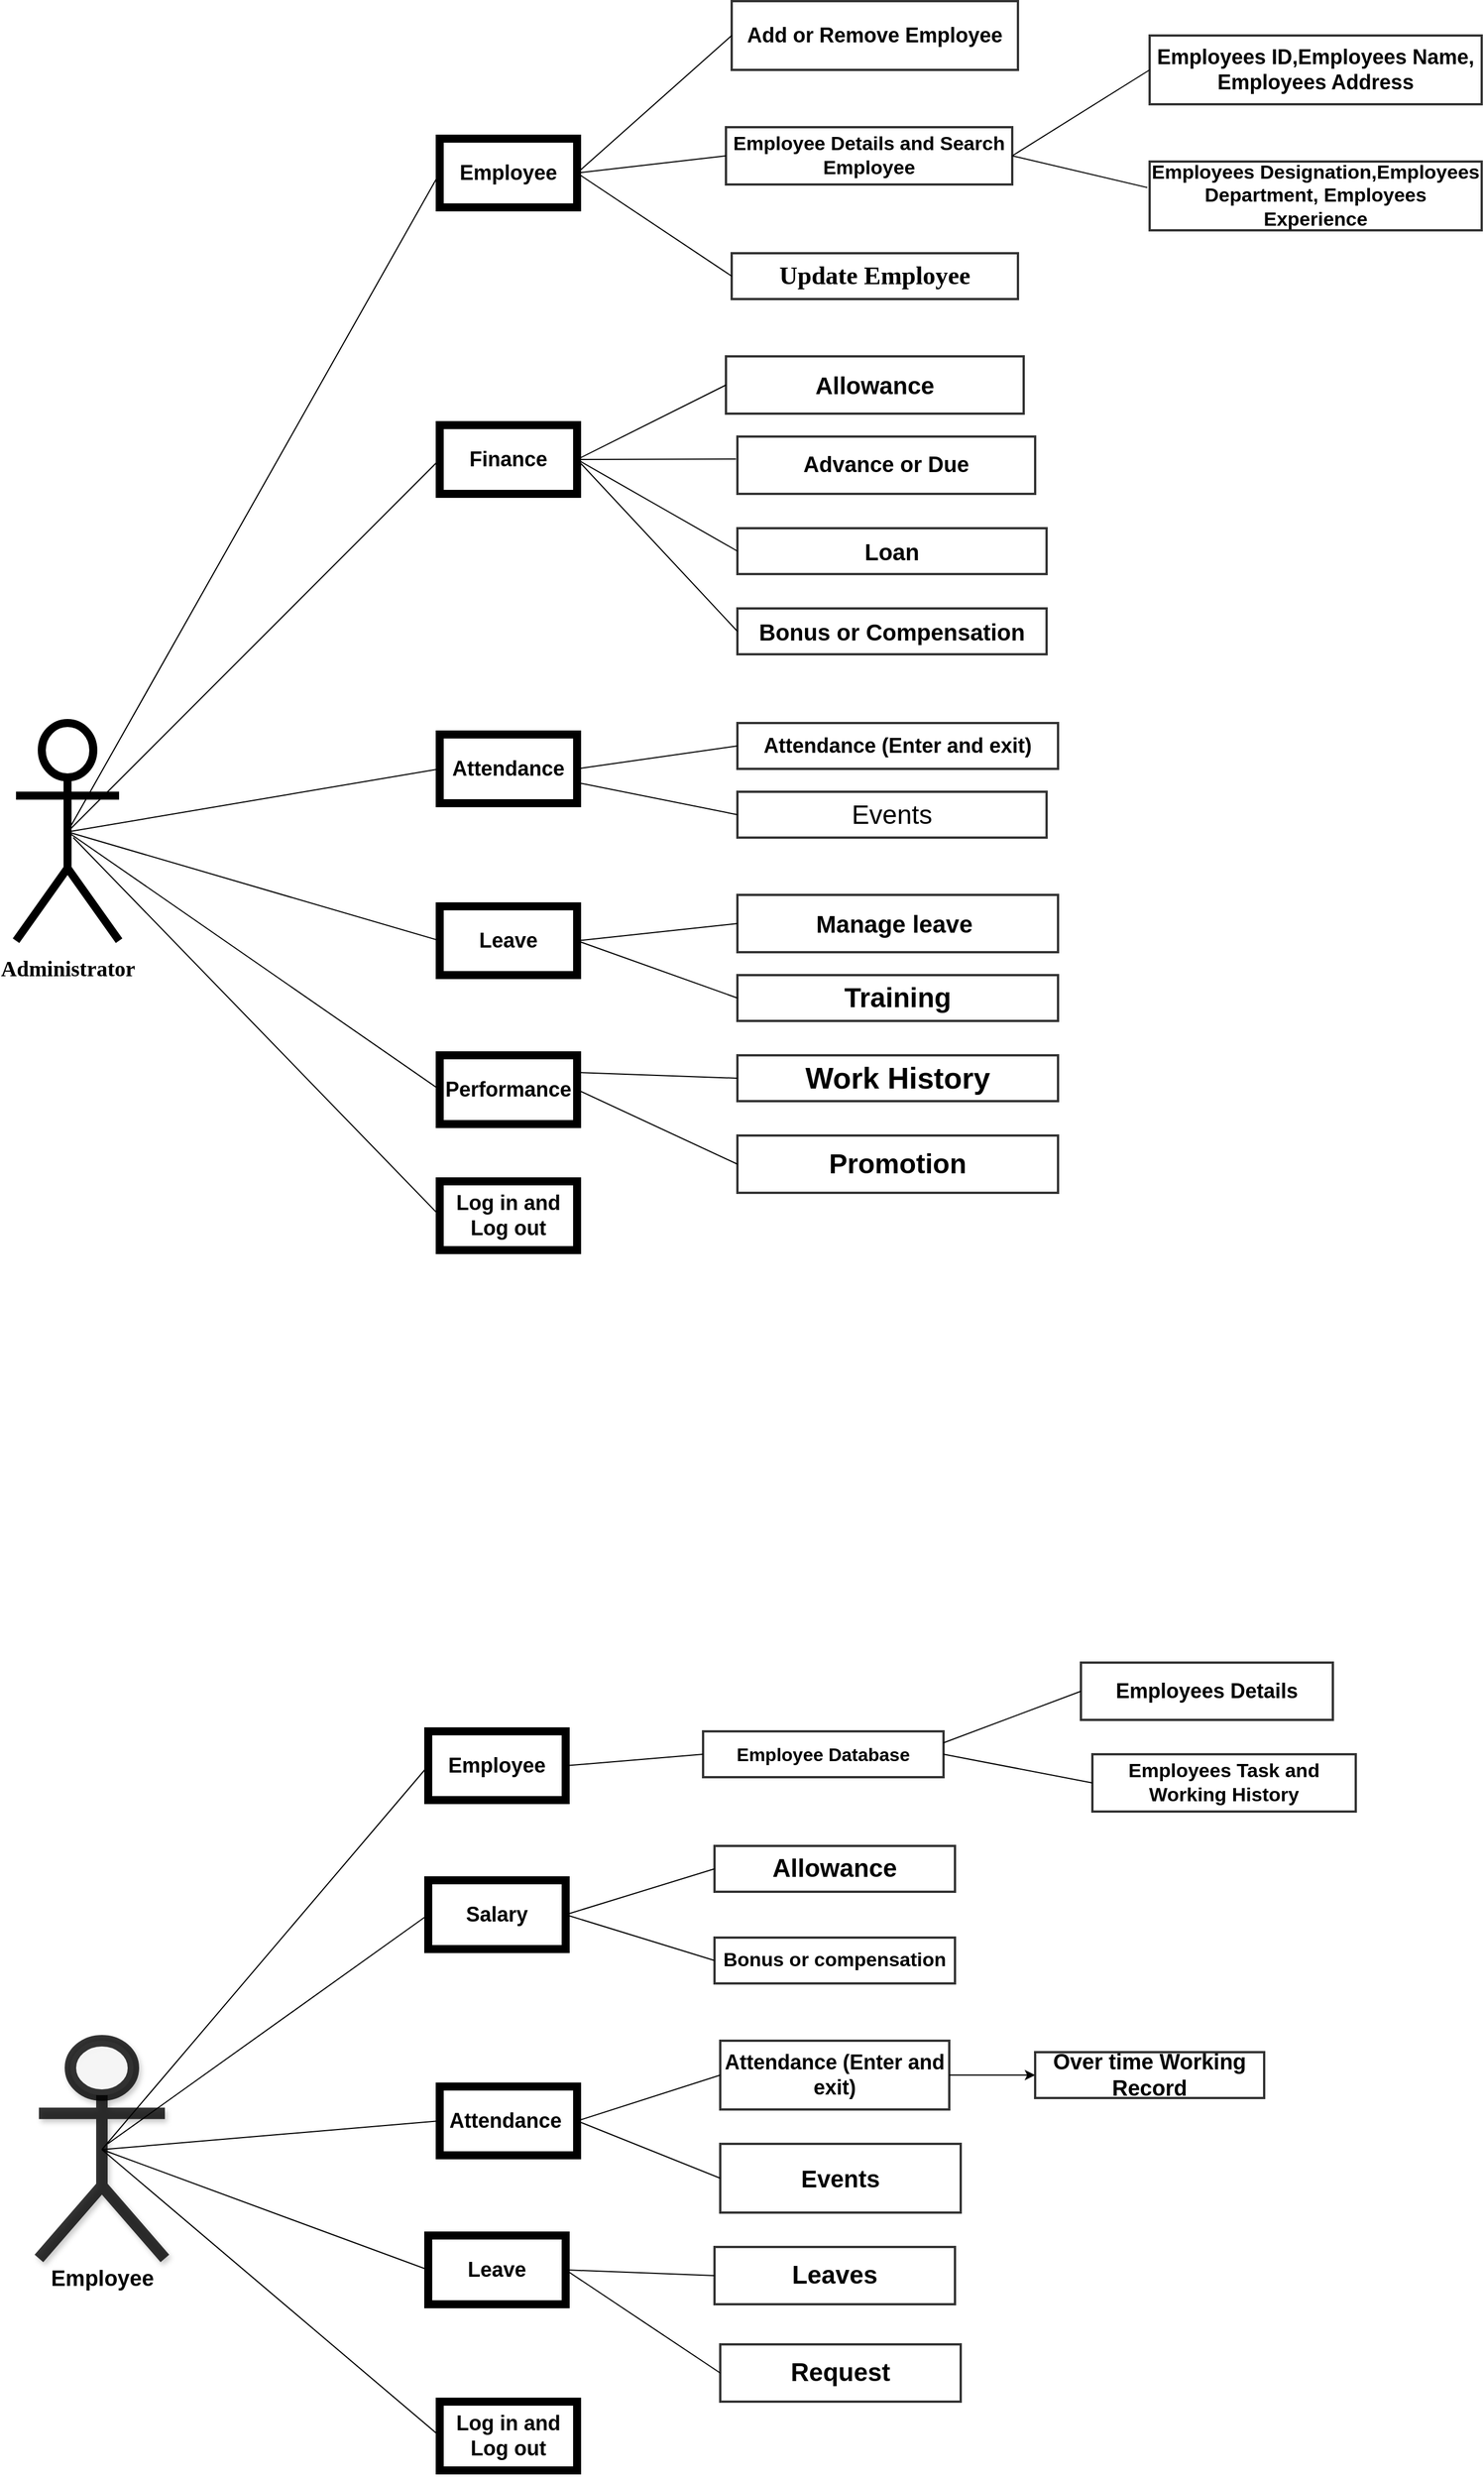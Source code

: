 <mxfile version="13.9.8" type="github">
  <diagram id="UAt6TYiZA28QQcXCpw7w" name="Page-1">
    <mxGraphModel dx="2229" dy="2023" grid="1" gridSize="10" guides="1" tooltips="1" connect="1" arrows="1" fold="1" page="1" pageScale="1" pageWidth="980" pageHeight="1390" math="0" shadow="0">
      <root>
        <mxCell id="0" />
        <mxCell id="1" parent="0" />
        <mxCell id="UGoLlDs5Vt5mTQ_6u8co-1" value="&lt;font face=&quot;Times New Roman&quot; size=&quot;1&quot;&gt;&lt;b style=&quot;line-height: 190% ; font-size: 19px&quot;&gt;Administrator&lt;/b&gt;&lt;/font&gt;" style="shape=umlActor;verticalLabelPosition=bottom;verticalAlign=top;html=1;outlineConnect=0;strokeWidth=7;" parent="1" vertex="1">
          <mxGeometry x="-950" y="-730" width="90" height="190" as="geometry" />
        </mxCell>
        <mxCell id="UGoLlDs5Vt5mTQ_6u8co-3" value="&lt;h2&gt;Employee&lt;/h2&gt;" style="rounded=0;whiteSpace=wrap;html=1;strokeWidth=7;" parent="1" vertex="1">
          <mxGeometry x="-580" y="-1240" width="120" height="60" as="geometry" />
        </mxCell>
        <mxCell id="UGoLlDs5Vt5mTQ_6u8co-4" value="&lt;h2&gt;Finance&lt;/h2&gt;" style="rounded=0;whiteSpace=wrap;html=1;strokeWidth=7;" parent="1" vertex="1">
          <mxGeometry x="-580" y="-990" width="120" height="60" as="geometry" />
        </mxCell>
        <mxCell id="UGoLlDs5Vt5mTQ_6u8co-5" value="&lt;h2&gt;Attendance&lt;/h2&gt;" style="rounded=0;whiteSpace=wrap;html=1;strokeWidth=7;" parent="1" vertex="1">
          <mxGeometry x="-580" y="-720" width="120" height="60" as="geometry" />
        </mxCell>
        <mxCell id="UGoLlDs5Vt5mTQ_6u8co-6" value="&lt;h2&gt;Leave&lt;/h2&gt;" style="rounded=0;whiteSpace=wrap;html=1;strokeWidth=7;" parent="1" vertex="1">
          <mxGeometry x="-580" y="-570" width="120" height="60" as="geometry" />
        </mxCell>
        <mxCell id="UGoLlDs5Vt5mTQ_6u8co-7" value="&lt;h2&gt;Performance&lt;/h2&gt;" style="rounded=0;whiteSpace=wrap;html=1;strokeWidth=7;" parent="1" vertex="1">
          <mxGeometry x="-580" y="-440" width="120" height="60" as="geometry" />
        </mxCell>
        <mxCell id="UGoLlDs5Vt5mTQ_6u8co-8" value="&lt;h2&gt;Log in and Log out&lt;/h2&gt;" style="rounded=0;whiteSpace=wrap;html=1;strokeWidth=7;" parent="1" vertex="1">
          <mxGeometry x="-580" y="-330" width="120" height="60" as="geometry" />
        </mxCell>
        <mxCell id="UGoLlDs5Vt5mTQ_6u8co-9" value="" style="rounded=0;whiteSpace=wrap;html=1;strokeWidth=2;opacity=0;" parent="1" vertex="1">
          <mxGeometry x="-500" y="20" width="140" height="40" as="geometry" />
        </mxCell>
        <mxCell id="UGoLlDs5Vt5mTQ_6u8co-10" value="" style="rounded=0;whiteSpace=wrap;html=1;strokeWidth=2;opacity=0;" parent="1" vertex="1">
          <mxGeometry x="-490" y="20" width="120" height="60" as="geometry" />
        </mxCell>
        <mxCell id="UGoLlDs5Vt5mTQ_6u8co-11" value="" style="rounded=0;whiteSpace=wrap;html=1;strokeWidth=2;opacity=0;" parent="1" vertex="1">
          <mxGeometry x="-500" y="10" width="120" height="60" as="geometry" />
        </mxCell>
        <mxCell id="UGoLlDs5Vt5mTQ_6u8co-12" value="" style="rounded=0;whiteSpace=wrap;html=1;strokeWidth=2;opacity=0;" parent="1" vertex="1">
          <mxGeometry x="-450" y="50" width="120" height="60" as="geometry" />
        </mxCell>
        <mxCell id="UGoLlDs5Vt5mTQ_6u8co-13" value="&lt;h4&gt;&lt;font style=&quot;font-size: 18px&quot;&gt;Add or Remove Employee&lt;/font&gt;&lt;/h4&gt;" style="rounded=0;whiteSpace=wrap;html=1;strokeWidth=2;opacity=80;fontSize=14;" parent="1" vertex="1">
          <mxGeometry x="-325" y="-1360" width="250" height="60" as="geometry" />
        </mxCell>
        <mxCell id="UGoLlDs5Vt5mTQ_6u8co-14" value="&lt;h4&gt;&lt;font style=&quot;font-size: 17px&quot;&gt;Employee Details and Search Employee&lt;/font&gt;&lt;/h4&gt;" style="rounded=0;whiteSpace=wrap;html=1;strokeWidth=2;opacity=80;fontSize=13;" parent="1" vertex="1">
          <mxGeometry x="-330" y="-1250" width="250" height="50" as="geometry" />
        </mxCell>
        <mxCell id="UGoLlDs5Vt5mTQ_6u8co-16" value="&lt;h4&gt;&lt;font face=&quot;Times New Roman&quot; style=&quot;font-size: 22px&quot;&gt;Update Employee&lt;/font&gt;&lt;/h4&gt;" style="rounded=0;whiteSpace=wrap;html=1;strokeWidth=2;opacity=80;" parent="1" vertex="1">
          <mxGeometry x="-325" y="-1140" width="250" height="40" as="geometry" />
        </mxCell>
        <mxCell id="UGoLlDs5Vt5mTQ_6u8co-18" value="&lt;h4&gt;&lt;font style=&quot;font-size: 21px&quot;&gt;Allowance&lt;/font&gt;&lt;/h4&gt;" style="rounded=0;whiteSpace=wrap;html=1;strokeWidth=2;fontSize=13;opacity=80;" parent="1" vertex="1">
          <mxGeometry x="-330" y="-1050" width="260" height="50" as="geometry" />
        </mxCell>
        <mxCell id="UGoLlDs5Vt5mTQ_6u8co-19" value="&lt;h4&gt;&lt;font style=&quot;font-size: 19px&quot;&gt;Advance or Due&lt;/font&gt;&lt;/h4&gt;" style="rounded=0;whiteSpace=wrap;html=1;strokeWidth=2;fontSize=13;opacity=80;" parent="1" vertex="1">
          <mxGeometry x="-320" y="-980" width="260" height="50" as="geometry" />
        </mxCell>
        <mxCell id="UGoLlDs5Vt5mTQ_6u8co-20" value="&lt;font style=&quot;font-size: 20px&quot;&gt;&lt;b&gt;Loan&lt;/b&gt;&lt;/font&gt;" style="rounded=0;whiteSpace=wrap;html=1;strokeWidth=2;fontSize=13;opacity=80;" parent="1" vertex="1">
          <mxGeometry x="-320" y="-900" width="270" height="40" as="geometry" />
        </mxCell>
        <mxCell id="UGoLlDs5Vt5mTQ_6u8co-21" value="&lt;font style=&quot;font-size: 20px&quot;&gt;&lt;b&gt;Bonus or Compensation&lt;/b&gt;&lt;/font&gt;" style="rounded=0;whiteSpace=wrap;html=1;strokeWidth=2;fontSize=13;opacity=80;" parent="1" vertex="1">
          <mxGeometry x="-320" y="-830" width="270" height="40" as="geometry" />
        </mxCell>
        <mxCell id="UGoLlDs5Vt5mTQ_6u8co-22" value="&lt;b&gt;&lt;font style=&quot;font-size: 18px&quot;&gt;Attendance (Enter and exit)&lt;/font&gt;&lt;/b&gt;" style="rounded=0;whiteSpace=wrap;html=1;strokeWidth=2;fontSize=13;opacity=80;" parent="1" vertex="1">
          <mxGeometry x="-320" y="-730" width="280" height="40" as="geometry" />
        </mxCell>
        <mxCell id="UGoLlDs5Vt5mTQ_6u8co-23" value="&lt;font style=&quot;font-size: 23px&quot;&gt;Events&lt;/font&gt;" style="rounded=0;whiteSpace=wrap;html=1;strokeWidth=2;fontSize=13;opacity=80;" parent="1" vertex="1">
          <mxGeometry x="-320" y="-670" width="270" height="40" as="geometry" />
        </mxCell>
        <mxCell id="UGoLlDs5Vt5mTQ_6u8co-24" value="&lt;b&gt;&lt;font style=&quot;font-size: 21px&quot;&gt;Manage leave&amp;nbsp;&lt;/font&gt;&lt;/b&gt;" style="rounded=0;whiteSpace=wrap;html=1;strokeWidth=2;fontSize=13;opacity=80;" parent="1" vertex="1">
          <mxGeometry x="-320" y="-580" width="280" height="50" as="geometry" />
        </mxCell>
        <mxCell id="UGoLlDs5Vt5mTQ_6u8co-25" value="&lt;font style=&quot;font-size: 24px&quot;&gt;&lt;b&gt;Training&lt;/b&gt;&lt;/font&gt;" style="rounded=0;whiteSpace=wrap;html=1;strokeWidth=2;fontSize=13;opacity=80;" parent="1" vertex="1">
          <mxGeometry x="-320" y="-510" width="280" height="40" as="geometry" />
        </mxCell>
        <mxCell id="UGoLlDs5Vt5mTQ_6u8co-26" value="&lt;b&gt;&lt;font style=&quot;font-size: 26px&quot;&gt;Work History&lt;/font&gt;&lt;/b&gt;" style="rounded=0;whiteSpace=wrap;html=1;strokeWidth=2;fontSize=13;opacity=80;" parent="1" vertex="1">
          <mxGeometry x="-320" y="-440" width="280" height="40" as="geometry" />
        </mxCell>
        <mxCell id="UGoLlDs5Vt5mTQ_6u8co-27" value="&lt;font style=&quot;font-size: 24px&quot;&gt;&lt;b&gt;Promotion&lt;/b&gt;&lt;/font&gt;" style="rounded=0;whiteSpace=wrap;html=1;strokeWidth=2;fontSize=13;opacity=80;" parent="1" vertex="1">
          <mxGeometry x="-320" y="-370" width="280" height="50" as="geometry" />
        </mxCell>
        <mxCell id="UGoLlDs5Vt5mTQ_6u8co-28" value="&lt;font size=&quot;1&quot;&gt;&lt;b style=&quot;font-size: 19px&quot;&gt;Employee&lt;/b&gt;&lt;/font&gt;" style="shape=umlActor;verticalLabelPosition=bottom;verticalAlign=top;html=1;outlineConnect=0;strokeWidth=10;fontSize=13;opacity=80;shadow=1;" parent="1" vertex="1">
          <mxGeometry x="-930" y="420" width="110" height="190" as="geometry" />
        </mxCell>
        <mxCell id="UGoLlDs5Vt5mTQ_6u8co-32" value="&lt;h2&gt;Employee&lt;/h2&gt;" style="rounded=0;whiteSpace=wrap;html=1;strokeWidth=7;" parent="1" vertex="1">
          <mxGeometry x="-590" y="150" width="120" height="60" as="geometry" />
        </mxCell>
        <mxCell id="UGoLlDs5Vt5mTQ_6u8co-34" value="&lt;h2&gt;Salary&lt;/h2&gt;" style="rounded=0;whiteSpace=wrap;html=1;strokeWidth=7;" parent="1" vertex="1">
          <mxGeometry x="-590" y="280" width="120" height="60" as="geometry" />
        </mxCell>
        <mxCell id="UGoLlDs5Vt5mTQ_6u8co-36" value="&lt;h2&gt;Attendance&amp;nbsp;&lt;/h2&gt;" style="rounded=0;whiteSpace=wrap;html=1;strokeWidth=7;" parent="1" vertex="1">
          <mxGeometry x="-580" y="460" width="120" height="60" as="geometry" />
        </mxCell>
        <mxCell id="UGoLlDs5Vt5mTQ_6u8co-38" value="&lt;h2&gt;Leave&lt;/h2&gt;" style="rounded=0;whiteSpace=wrap;html=1;strokeWidth=7;" parent="1" vertex="1">
          <mxGeometry x="-590" y="590" width="120" height="60" as="geometry" />
        </mxCell>
        <mxCell id="UGoLlDs5Vt5mTQ_6u8co-41" value="&lt;b&gt;&lt;font style=&quot;font-size: 16px&quot;&gt;Employee Database&lt;/font&gt;&lt;/b&gt;" style="rounded=0;whiteSpace=wrap;html=1;strokeWidth=2;fontSize=13;opacity=80;" parent="1" vertex="1">
          <mxGeometry x="-350" y="150" width="210" height="40" as="geometry" />
        </mxCell>
        <mxCell id="UGoLlDs5Vt5mTQ_6u8co-42" value="&lt;font style=&quot;font-size: 22px&quot;&gt;&lt;b&gt;Allowance&lt;/b&gt;&lt;/font&gt;" style="rounded=0;whiteSpace=wrap;html=1;strokeWidth=2;fontSize=13;opacity=80;" parent="1" vertex="1">
          <mxGeometry x="-340" y="250" width="210" height="40" as="geometry" />
        </mxCell>
        <mxCell id="5vnByRAzVv9kQIRfXUGZ-15" value="" style="edgeStyle=orthogonalEdgeStyle;rounded=0;orthogonalLoop=1;jettySize=auto;html=1;" parent="1" source="UGoLlDs5Vt5mTQ_6u8co-44" target="5vnByRAzVv9kQIRfXUGZ-14" edge="1">
          <mxGeometry relative="1" as="geometry" />
        </mxCell>
        <mxCell id="UGoLlDs5Vt5mTQ_6u8co-44" value="&lt;b&gt;&lt;font style=&quot;font-size: 18px&quot;&gt;Attendance (Enter and exit)&lt;/font&gt;&lt;/b&gt;" style="rounded=0;whiteSpace=wrap;html=1;strokeWidth=2;fontSize=13;opacity=80;" parent="1" vertex="1">
          <mxGeometry x="-335" y="420" width="200" height="60" as="geometry" />
        </mxCell>
        <mxCell id="UGoLlDs5Vt5mTQ_6u8co-46" value="&lt;b&gt;&lt;font style=&quot;font-size: 21px&quot;&gt;Events&lt;/font&gt;&lt;/b&gt;" style="rounded=0;whiteSpace=wrap;html=1;strokeWidth=2;fontSize=13;opacity=80;" parent="1" vertex="1">
          <mxGeometry x="-335" y="510" width="210" height="60" as="geometry" />
        </mxCell>
        <mxCell id="UGoLlDs5Vt5mTQ_6u8co-48" value="&lt;b&gt;&lt;font style=&quot;font-size: 22px&quot;&gt;Leaves&lt;/font&gt;&lt;/b&gt;" style="rounded=0;whiteSpace=wrap;html=1;strokeWidth=2;fontSize=13;opacity=80;" parent="1" vertex="1">
          <mxGeometry x="-340" y="600" width="210" height="50" as="geometry" />
        </mxCell>
        <mxCell id="UGoLlDs5Vt5mTQ_6u8co-50" value="&lt;b&gt;&lt;font style=&quot;font-size: 22px&quot;&gt;Request&lt;/font&gt;&lt;/b&gt;" style="rounded=0;whiteSpace=wrap;html=1;strokeWidth=2;fontSize=13;opacity=80;" parent="1" vertex="1">
          <mxGeometry x="-335" y="685" width="210" height="50" as="geometry" />
        </mxCell>
        <mxCell id="UGoLlDs5Vt5mTQ_6u8co-54" value="" style="endArrow=none;html=1;fontSize=13;exitX=1;exitY=0.5;exitDx=0;exitDy=0;entryX=0;entryY=0.5;entryDx=0;entryDy=0;" parent="1" source="UGoLlDs5Vt5mTQ_6u8co-3" target="UGoLlDs5Vt5mTQ_6u8co-14" edge="1">
          <mxGeometry width="50" height="50" relative="1" as="geometry">
            <mxPoint x="-400" y="-1180" as="sourcePoint" />
            <mxPoint x="-350" y="-1230" as="targetPoint" />
          </mxGeometry>
        </mxCell>
        <mxCell id="UGoLlDs5Vt5mTQ_6u8co-56" value="" style="endArrow=none;html=1;fontSize=13;entryX=0;entryY=0.5;entryDx=0;entryDy=0;" parent="1" target="UGoLlDs5Vt5mTQ_6u8co-13" edge="1">
          <mxGeometry width="50" height="50" relative="1" as="geometry">
            <mxPoint x="-460" y="-1210" as="sourcePoint" />
            <mxPoint x="-370" y="-1290" as="targetPoint" />
          </mxGeometry>
        </mxCell>
        <mxCell id="UGoLlDs5Vt5mTQ_6u8co-57" value="" style="endArrow=none;html=1;fontSize=13;entryX=0;entryY=0.5;entryDx=0;entryDy=0;" parent="1" target="UGoLlDs5Vt5mTQ_6u8co-16" edge="1">
          <mxGeometry width="50" height="50" relative="1" as="geometry">
            <mxPoint x="-460" y="-1210" as="sourcePoint" />
            <mxPoint x="-360" y="-1190" as="targetPoint" />
          </mxGeometry>
        </mxCell>
        <mxCell id="UGoLlDs5Vt5mTQ_6u8co-58" value="" style="endArrow=none;html=1;fontSize=13;entryX=0;entryY=0.5;entryDx=0;entryDy=0;exitX=1;exitY=0.5;exitDx=0;exitDy=0;" parent="1" source="UGoLlDs5Vt5mTQ_6u8co-4" target="UGoLlDs5Vt5mTQ_6u8co-18" edge="1">
          <mxGeometry width="50" height="50" relative="1" as="geometry">
            <mxPoint x="-450" y="-970" as="sourcePoint" />
            <mxPoint x="-380" y="-1050" as="targetPoint" />
          </mxGeometry>
        </mxCell>
        <mxCell id="UGoLlDs5Vt5mTQ_6u8co-60" value="" style="endArrow=none;html=1;fontSize=13;exitX=1;exitY=0.5;exitDx=0;exitDy=0;entryX=-0.005;entryY=0.393;entryDx=0;entryDy=0;entryPerimeter=0;" parent="1" source="UGoLlDs5Vt5mTQ_6u8co-4" target="UGoLlDs5Vt5mTQ_6u8co-19" edge="1">
          <mxGeometry width="50" height="50" relative="1" as="geometry">
            <mxPoint x="-400" y="-920" as="sourcePoint" />
            <mxPoint x="-350" y="-970" as="targetPoint" />
          </mxGeometry>
        </mxCell>
        <mxCell id="UGoLlDs5Vt5mTQ_6u8co-61" value="" style="endArrow=none;html=1;fontSize=13;exitX=1;exitY=0.5;exitDx=0;exitDy=0;entryX=0;entryY=0.5;entryDx=0;entryDy=0;" parent="1" source="UGoLlDs5Vt5mTQ_6u8co-4" target="UGoLlDs5Vt5mTQ_6u8co-20" edge="1">
          <mxGeometry width="50" height="50" relative="1" as="geometry">
            <mxPoint x="-420" y="-850" as="sourcePoint" />
            <mxPoint x="-330" y="-880" as="targetPoint" />
          </mxGeometry>
        </mxCell>
        <mxCell id="UGoLlDs5Vt5mTQ_6u8co-62" value="" style="endArrow=none;html=1;fontSize=13;exitX=1;exitY=0.5;exitDx=0;exitDy=0;entryX=0;entryY=0.5;entryDx=0;entryDy=0;" parent="1" source="UGoLlDs5Vt5mTQ_6u8co-4" target="UGoLlDs5Vt5mTQ_6u8co-21" edge="1">
          <mxGeometry width="50" height="50" relative="1" as="geometry">
            <mxPoint x="-420" y="-820" as="sourcePoint" />
            <mxPoint x="-330" y="-800" as="targetPoint" />
          </mxGeometry>
        </mxCell>
        <mxCell id="UGoLlDs5Vt5mTQ_6u8co-63" value="" style="endArrow=none;html=1;fontSize=13;exitX=1;exitY=0.5;exitDx=0;exitDy=0;entryX=0;entryY=0.5;entryDx=0;entryDy=0;" parent="1" source="UGoLlDs5Vt5mTQ_6u8co-5" target="UGoLlDs5Vt5mTQ_6u8co-22" edge="1">
          <mxGeometry width="50" height="50" relative="1" as="geometry">
            <mxPoint x="-370" y="-600" as="sourcePoint" />
            <mxPoint x="-320" y="-650" as="targetPoint" />
          </mxGeometry>
        </mxCell>
        <mxCell id="UGoLlDs5Vt5mTQ_6u8co-64" value="" style="endArrow=none;html=1;fontSize=13;entryX=0;entryY=0.5;entryDx=0;entryDy=0;" parent="1" source="UGoLlDs5Vt5mTQ_6u8co-5" target="UGoLlDs5Vt5mTQ_6u8co-23" edge="1">
          <mxGeometry width="50" height="50" relative="1" as="geometry">
            <mxPoint x="-340" y="-580" as="sourcePoint" />
            <mxPoint x="-290" y="-630" as="targetPoint" />
          </mxGeometry>
        </mxCell>
        <mxCell id="UGoLlDs5Vt5mTQ_6u8co-65" value="" style="endArrow=none;html=1;fontSize=13;entryX=0;entryY=0.5;entryDx=0;entryDy=0;exitX=1;exitY=0.25;exitDx=0;exitDy=0;" parent="1" source="UGoLlDs5Vt5mTQ_6u8co-7" target="UGoLlDs5Vt5mTQ_6u8co-26" edge="1">
          <mxGeometry width="50" height="50" relative="1" as="geometry">
            <mxPoint x="-480" y="-240" as="sourcePoint" />
            <mxPoint x="-360" y="-250" as="targetPoint" />
          </mxGeometry>
        </mxCell>
        <mxCell id="UGoLlDs5Vt5mTQ_6u8co-67" value="" style="endArrow=none;html=1;fontSize=13;exitX=1;exitY=0.5;exitDx=0;exitDy=0;entryX=0;entryY=0.5;entryDx=0;entryDy=0;" parent="1" source="UGoLlDs5Vt5mTQ_6u8co-7" target="UGoLlDs5Vt5mTQ_6u8co-27" edge="1">
          <mxGeometry width="50" height="50" relative="1" as="geometry">
            <mxPoint x="-390" y="-150" as="sourcePoint" />
            <mxPoint x="-340" y="-200" as="targetPoint" />
          </mxGeometry>
        </mxCell>
        <mxCell id="UGoLlDs5Vt5mTQ_6u8co-68" value="" style="endArrow=none;html=1;fontSize=13;exitX=1;exitY=0.5;exitDx=0;exitDy=0;entryX=0;entryY=0.5;entryDx=0;entryDy=0;" parent="1" source="UGoLlDs5Vt5mTQ_6u8co-6" target="UGoLlDs5Vt5mTQ_6u8co-24" edge="1">
          <mxGeometry width="50" height="50" relative="1" as="geometry">
            <mxPoint x="-360" y="-440" as="sourcePoint" />
            <mxPoint x="-310" y="-490" as="targetPoint" />
          </mxGeometry>
        </mxCell>
        <mxCell id="UGoLlDs5Vt5mTQ_6u8co-69" value="" style="endArrow=none;html=1;fontSize=13;entryX=0;entryY=0.5;entryDx=0;entryDy=0;exitX=1;exitY=0.5;exitDx=0;exitDy=0;" parent="1" source="UGoLlDs5Vt5mTQ_6u8co-6" target="UGoLlDs5Vt5mTQ_6u8co-25" edge="1">
          <mxGeometry width="50" height="50" relative="1" as="geometry">
            <mxPoint x="-480" y="-430" as="sourcePoint" />
            <mxPoint x="-330" y="-410" as="targetPoint" />
          </mxGeometry>
        </mxCell>
        <mxCell id="UGoLlDs5Vt5mTQ_6u8co-70" value="" style="endArrow=none;html=1;fontSize=13;exitX=1;exitY=0.5;exitDx=0;exitDy=0;entryX=0;entryY=0.5;entryDx=0;entryDy=0;" parent="1" source="UGoLlDs5Vt5mTQ_6u8co-32" target="UGoLlDs5Vt5mTQ_6u8co-41" edge="1">
          <mxGeometry width="50" height="50" relative="1" as="geometry">
            <mxPoint x="-510" y="330" as="sourcePoint" />
            <mxPoint x="-460" y="280" as="targetPoint" />
          </mxGeometry>
        </mxCell>
        <mxCell id="UGoLlDs5Vt5mTQ_6u8co-71" value="" style="endArrow=none;html=1;fontSize=13;exitX=1;exitY=0.5;exitDx=0;exitDy=0;entryX=0;entryY=0.5;entryDx=0;entryDy=0;" parent="1" source="UGoLlDs5Vt5mTQ_6u8co-34" target="UGoLlDs5Vt5mTQ_6u8co-42" edge="1">
          <mxGeometry width="50" height="50" relative="1" as="geometry">
            <mxPoint x="-520" y="450" as="sourcePoint" />
            <mxPoint x="-470" y="400" as="targetPoint" />
          </mxGeometry>
        </mxCell>
        <mxCell id="UGoLlDs5Vt5mTQ_6u8co-72" value="" style="endArrow=none;html=1;fontSize=13;exitX=1;exitY=0.5;exitDx=0;exitDy=0;entryX=0;entryY=0.5;entryDx=0;entryDy=0;" parent="1" source="UGoLlDs5Vt5mTQ_6u8co-36" target="UGoLlDs5Vt5mTQ_6u8co-44" edge="1">
          <mxGeometry width="50" height="50" relative="1" as="geometry">
            <mxPoint x="-510" y="570" as="sourcePoint" />
            <mxPoint x="-460" y="520" as="targetPoint" />
          </mxGeometry>
        </mxCell>
        <mxCell id="UGoLlDs5Vt5mTQ_6u8co-73" value="" style="endArrow=none;html=1;fontSize=13;exitX=1;exitY=0.5;exitDx=0;exitDy=0;entryX=0;entryY=0.5;entryDx=0;entryDy=0;" parent="1" source="UGoLlDs5Vt5mTQ_6u8co-36" target="UGoLlDs5Vt5mTQ_6u8co-46" edge="1">
          <mxGeometry width="50" height="50" relative="1" as="geometry">
            <mxPoint x="-510" y="630" as="sourcePoint" />
            <mxPoint x="-460" y="580" as="targetPoint" />
          </mxGeometry>
        </mxCell>
        <mxCell id="UGoLlDs5Vt5mTQ_6u8co-74" value="" style="endArrow=none;html=1;fontSize=13;exitX=1;exitY=0.5;exitDx=0;exitDy=0;entryX=0;entryY=0.5;entryDx=0;entryDy=0;" parent="1" source="UGoLlDs5Vt5mTQ_6u8co-38" target="UGoLlDs5Vt5mTQ_6u8co-48" edge="1">
          <mxGeometry width="50" height="50" relative="1" as="geometry">
            <mxPoint x="-540" y="880" as="sourcePoint" />
            <mxPoint x="-490" y="830" as="targetPoint" />
          </mxGeometry>
        </mxCell>
        <mxCell id="UGoLlDs5Vt5mTQ_6u8co-75" value="" style="endArrow=none;html=1;fontSize=13;exitX=1;exitY=0.5;exitDx=0;exitDy=0;entryX=0;entryY=0.5;entryDx=0;entryDy=0;" parent="1" source="UGoLlDs5Vt5mTQ_6u8co-38" target="UGoLlDs5Vt5mTQ_6u8co-50" edge="1">
          <mxGeometry width="50" height="50" relative="1" as="geometry">
            <mxPoint x="-520" y="910" as="sourcePoint" />
            <mxPoint x="-470" y="860" as="targetPoint" />
          </mxGeometry>
        </mxCell>
        <mxCell id="5vnByRAzVv9kQIRfXUGZ-1" value="&lt;h2&gt;Log in and Log out&lt;/h2&gt;" style="rounded=0;whiteSpace=wrap;html=1;strokeWidth=7;" parent="1" vertex="1">
          <mxGeometry x="-580" y="735" width="120" height="60" as="geometry" />
        </mxCell>
        <mxCell id="5vnByRAzVv9kQIRfXUGZ-8" value="&lt;b&gt;&lt;font style=&quot;font-size: 18px&quot;&gt;Employees Details&lt;/font&gt;&lt;/b&gt;" style="rounded=0;whiteSpace=wrap;html=1;strokeWidth=2;fontSize=13;opacity=80;" parent="1" vertex="1">
          <mxGeometry x="-20" y="90" width="220" height="50" as="geometry" />
        </mxCell>
        <mxCell id="5vnByRAzVv9kQIRfXUGZ-10" value="&lt;b&gt;&lt;font style=&quot;font-size: 17px&quot;&gt;Employees Task and Working History&lt;/font&gt;&lt;/b&gt;" style="rounded=0;whiteSpace=wrap;html=1;strokeWidth=2;fontSize=13;opacity=80;" parent="1" vertex="1">
          <mxGeometry x="-10" y="170" width="230" height="50" as="geometry" />
        </mxCell>
        <mxCell id="5vnByRAzVv9kQIRfXUGZ-12" value="&lt;font style=&quot;font-size: 17px&quot;&gt;&lt;b&gt;Bonus or compensation&lt;/b&gt;&lt;/font&gt;" style="rounded=0;whiteSpace=wrap;html=1;strokeWidth=2;fontSize=13;opacity=80;" parent="1" vertex="1">
          <mxGeometry x="-340" y="330" width="210" height="40" as="geometry" />
        </mxCell>
        <mxCell id="5vnByRAzVv9kQIRfXUGZ-14" value="&lt;b&gt;&lt;font style=&quot;font-size: 19px&quot;&gt;Over time Working Record&lt;/font&gt;&lt;/b&gt;" style="rounded=0;whiteSpace=wrap;html=1;strokeWidth=2;fontSize=13;opacity=80;" parent="1" vertex="1">
          <mxGeometry x="-60" y="430" width="200" height="40" as="geometry" />
        </mxCell>
        <mxCell id="5vnByRAzVv9kQIRfXUGZ-16" value="" style="endArrow=none;html=1;exitX=1;exitY=0.25;exitDx=0;exitDy=0;entryX=0;entryY=0.5;entryDx=0;entryDy=0;" parent="1" source="UGoLlDs5Vt5mTQ_6u8co-41" target="5vnByRAzVv9kQIRfXUGZ-8" edge="1">
          <mxGeometry width="50" height="50" relative="1" as="geometry">
            <mxPoint x="-110" y="80" as="sourcePoint" />
            <mxPoint x="-60" y="30" as="targetPoint" />
          </mxGeometry>
        </mxCell>
        <mxCell id="5vnByRAzVv9kQIRfXUGZ-17" value="" style="endArrow=none;html=1;exitX=1;exitY=0.5;exitDx=0;exitDy=0;entryX=0;entryY=0.5;entryDx=0;entryDy=0;" parent="1" source="UGoLlDs5Vt5mTQ_6u8co-41" target="5vnByRAzVv9kQIRfXUGZ-10" edge="1">
          <mxGeometry width="50" height="50" relative="1" as="geometry">
            <mxPoint x="-90" y="150" as="sourcePoint" />
            <mxPoint x="-40" y="100" as="targetPoint" />
          </mxGeometry>
        </mxCell>
        <mxCell id="5vnByRAzVv9kQIRfXUGZ-18" value="" style="endArrow=none;html=1;exitX=1;exitY=0.5;exitDx=0;exitDy=0;entryX=0;entryY=0.5;entryDx=0;entryDy=0;" parent="1" source="UGoLlDs5Vt5mTQ_6u8co-34" target="5vnByRAzVv9kQIRfXUGZ-12" edge="1">
          <mxGeometry width="50" height="50" relative="1" as="geometry">
            <mxPoint x="-420" y="380" as="sourcePoint" />
            <mxPoint x="-370" y="330" as="targetPoint" />
          </mxGeometry>
        </mxCell>
        <mxCell id="5vnByRAzVv9kQIRfXUGZ-20" value="&lt;h4&gt;&lt;font style=&quot;font-size: 18px&quot;&gt;Employees ID,Employees Name, Employees Address&lt;/font&gt;&lt;/h4&gt;" style="rounded=0;whiteSpace=wrap;html=1;strokeWidth=2;opacity=80;fontSize=14;" parent="1" vertex="1">
          <mxGeometry x="40" y="-1330" width="290" height="60" as="geometry" />
        </mxCell>
        <mxCell id="5vnByRAzVv9kQIRfXUGZ-22" value="&lt;h4&gt;&lt;font style=&quot;font-size: 17px&quot;&gt;Employees Designation,Employees Department, Employees Experience&lt;/font&gt;&lt;/h4&gt;" style="rounded=0;whiteSpace=wrap;html=1;strokeWidth=2;opacity=80;fontSize=14;" parent="1" vertex="1">
          <mxGeometry x="40" y="-1220" width="290" height="60" as="geometry" />
        </mxCell>
        <mxCell id="5vnByRAzVv9kQIRfXUGZ-24" value="" style="endArrow=none;html=1;entryX=0;entryY=0.5;entryDx=0;entryDy=0;exitX=1;exitY=0.5;exitDx=0;exitDy=0;" parent="1" source="UGoLlDs5Vt5mTQ_6u8co-14" target="5vnByRAzVv9kQIRfXUGZ-20" edge="1">
          <mxGeometry width="50" height="50" relative="1" as="geometry">
            <mxPoint x="-80" y="-1220" as="sourcePoint" />
            <mxPoint x="-30" y="-1270" as="targetPoint" />
          </mxGeometry>
        </mxCell>
        <mxCell id="5vnByRAzVv9kQIRfXUGZ-25" value="" style="endArrow=none;html=1;entryX=-0.007;entryY=0.378;entryDx=0;entryDy=0;entryPerimeter=0;exitX=1;exitY=0.5;exitDx=0;exitDy=0;" parent="1" source="UGoLlDs5Vt5mTQ_6u8co-14" target="5vnByRAzVv9kQIRfXUGZ-22" edge="1">
          <mxGeometry width="50" height="50" relative="1" as="geometry">
            <mxPoint x="-70" y="-1210" as="sourcePoint" />
            <mxPoint x="20" y="-1210" as="targetPoint" />
          </mxGeometry>
        </mxCell>
        <mxCell id="KlmHt63EVFg1uRdAoXcU-1" value="" style="endArrow=none;html=1;entryX=0;entryY=0.5;entryDx=0;entryDy=0;exitX=0.5;exitY=0.5;exitDx=0;exitDy=0;exitPerimeter=0;" edge="1" parent="1" source="UGoLlDs5Vt5mTQ_6u8co-1" target="UGoLlDs5Vt5mTQ_6u8co-3">
          <mxGeometry width="50" height="50" relative="1" as="geometry">
            <mxPoint x="-760" y="-980" as="sourcePoint" />
            <mxPoint x="-710" y="-1030" as="targetPoint" />
          </mxGeometry>
        </mxCell>
        <mxCell id="KlmHt63EVFg1uRdAoXcU-2" value="" style="endArrow=none;html=1;exitX=0.5;exitY=0.5;exitDx=0;exitDy=0;exitPerimeter=0;entryX=0;entryY=0.5;entryDx=0;entryDy=0;" edge="1" parent="1" source="UGoLlDs5Vt5mTQ_6u8co-1" target="UGoLlDs5Vt5mTQ_6u8co-4">
          <mxGeometry width="50" height="50" relative="1" as="geometry">
            <mxPoint x="-540" y="-800" as="sourcePoint" />
            <mxPoint x="-490" y="-850" as="targetPoint" />
          </mxGeometry>
        </mxCell>
        <mxCell id="KlmHt63EVFg1uRdAoXcU-3" value="" style="endArrow=none;html=1;exitX=0.5;exitY=0.5;exitDx=0;exitDy=0;exitPerimeter=0;entryX=0;entryY=0.5;entryDx=0;entryDy=0;" edge="1" parent="1" source="UGoLlDs5Vt5mTQ_6u8co-1" target="UGoLlDs5Vt5mTQ_6u8co-5">
          <mxGeometry width="50" height="50" relative="1" as="geometry">
            <mxPoint x="-740" y="-620" as="sourcePoint" />
            <mxPoint x="-690" y="-670" as="targetPoint" />
          </mxGeometry>
        </mxCell>
        <mxCell id="KlmHt63EVFg1uRdAoXcU-4" value="" style="endArrow=none;html=1;exitX=0.5;exitY=0.5;exitDx=0;exitDy=0;exitPerimeter=0;entryX=0;entryY=0.5;entryDx=0;entryDy=0;" edge="1" parent="1" source="UGoLlDs5Vt5mTQ_6u8co-1" target="UGoLlDs5Vt5mTQ_6u8co-6">
          <mxGeometry width="50" height="50" relative="1" as="geometry">
            <mxPoint x="-740" y="-550" as="sourcePoint" />
            <mxPoint x="-690" y="-600" as="targetPoint" />
          </mxGeometry>
        </mxCell>
        <mxCell id="KlmHt63EVFg1uRdAoXcU-5" value="" style="endArrow=none;html=1;exitX=0.5;exitY=0.5;exitDx=0;exitDy=0;exitPerimeter=0;entryX=0;entryY=0.5;entryDx=0;entryDy=0;" edge="1" parent="1" source="UGoLlDs5Vt5mTQ_6u8co-1" target="UGoLlDs5Vt5mTQ_6u8co-7">
          <mxGeometry width="50" height="50" relative="1" as="geometry">
            <mxPoint x="-700" y="-430" as="sourcePoint" />
            <mxPoint x="-590" y="-360" as="targetPoint" />
          </mxGeometry>
        </mxCell>
        <mxCell id="KlmHt63EVFg1uRdAoXcU-6" value="" style="endArrow=none;html=1;entryX=0;entryY=0.5;entryDx=0;entryDy=0;" edge="1" parent="1" target="UGoLlDs5Vt5mTQ_6u8co-8">
          <mxGeometry width="50" height="50" relative="1" as="geometry">
            <mxPoint x="-900" y="-630" as="sourcePoint" />
            <mxPoint x="-710" y="-460" as="targetPoint" />
          </mxGeometry>
        </mxCell>
        <mxCell id="KlmHt63EVFg1uRdAoXcU-8" value="" style="endArrow=none;html=1;exitX=0.5;exitY=0.5;exitDx=0;exitDy=0;exitPerimeter=0;entryX=0;entryY=0.5;entryDx=0;entryDy=0;" edge="1" parent="1" source="UGoLlDs5Vt5mTQ_6u8co-28" target="UGoLlDs5Vt5mTQ_6u8co-36">
          <mxGeometry width="50" height="50" relative="1" as="geometry">
            <mxPoint x="-720" y="520" as="sourcePoint" />
            <mxPoint x="-670" y="470" as="targetPoint" />
          </mxGeometry>
        </mxCell>
        <mxCell id="KlmHt63EVFg1uRdAoXcU-9" value="" style="endArrow=none;html=1;exitX=0.5;exitY=0.5;exitDx=0;exitDy=0;exitPerimeter=0;entryX=0;entryY=0.5;entryDx=0;entryDy=0;" edge="1" parent="1" source="UGoLlDs5Vt5mTQ_6u8co-28" target="UGoLlDs5Vt5mTQ_6u8co-32">
          <mxGeometry width="50" height="50" relative="1" as="geometry">
            <mxPoint x="-720" y="400" as="sourcePoint" />
            <mxPoint x="-670" y="350" as="targetPoint" />
          </mxGeometry>
        </mxCell>
        <mxCell id="KlmHt63EVFg1uRdAoXcU-10" value="" style="endArrow=none;html=1;entryX=0;entryY=0.5;entryDx=0;entryDy=0;" edge="1" parent="1" target="UGoLlDs5Vt5mTQ_6u8co-34">
          <mxGeometry width="50" height="50" relative="1" as="geometry">
            <mxPoint x="-870" y="510" as="sourcePoint" />
            <mxPoint x="-650" y="400" as="targetPoint" />
          </mxGeometry>
        </mxCell>
        <mxCell id="KlmHt63EVFg1uRdAoXcU-11" value="" style="endArrow=none;html=1;exitX=0.5;exitY=0.5;exitDx=0;exitDy=0;exitPerimeter=0;entryX=0;entryY=0.5;entryDx=0;entryDy=0;" edge="1" parent="1" source="UGoLlDs5Vt5mTQ_6u8co-28" target="UGoLlDs5Vt5mTQ_6u8co-38">
          <mxGeometry width="50" height="50" relative="1" as="geometry">
            <mxPoint x="-730" y="620" as="sourcePoint" />
            <mxPoint x="-680" y="570" as="targetPoint" />
          </mxGeometry>
        </mxCell>
        <mxCell id="KlmHt63EVFg1uRdAoXcU-15" value="" style="endArrow=none;html=1;exitX=0.5;exitY=0.5;exitDx=0;exitDy=0;exitPerimeter=0;entryX=0;entryY=0.5;entryDx=0;entryDy=0;" edge="1" parent="1" source="UGoLlDs5Vt5mTQ_6u8co-28" target="5vnByRAzVv9kQIRfXUGZ-1">
          <mxGeometry width="50" height="50" relative="1" as="geometry">
            <mxPoint x="-750" y="700" as="sourcePoint" />
            <mxPoint x="-700" y="650" as="targetPoint" />
          </mxGeometry>
        </mxCell>
      </root>
    </mxGraphModel>
  </diagram>
</mxfile>
